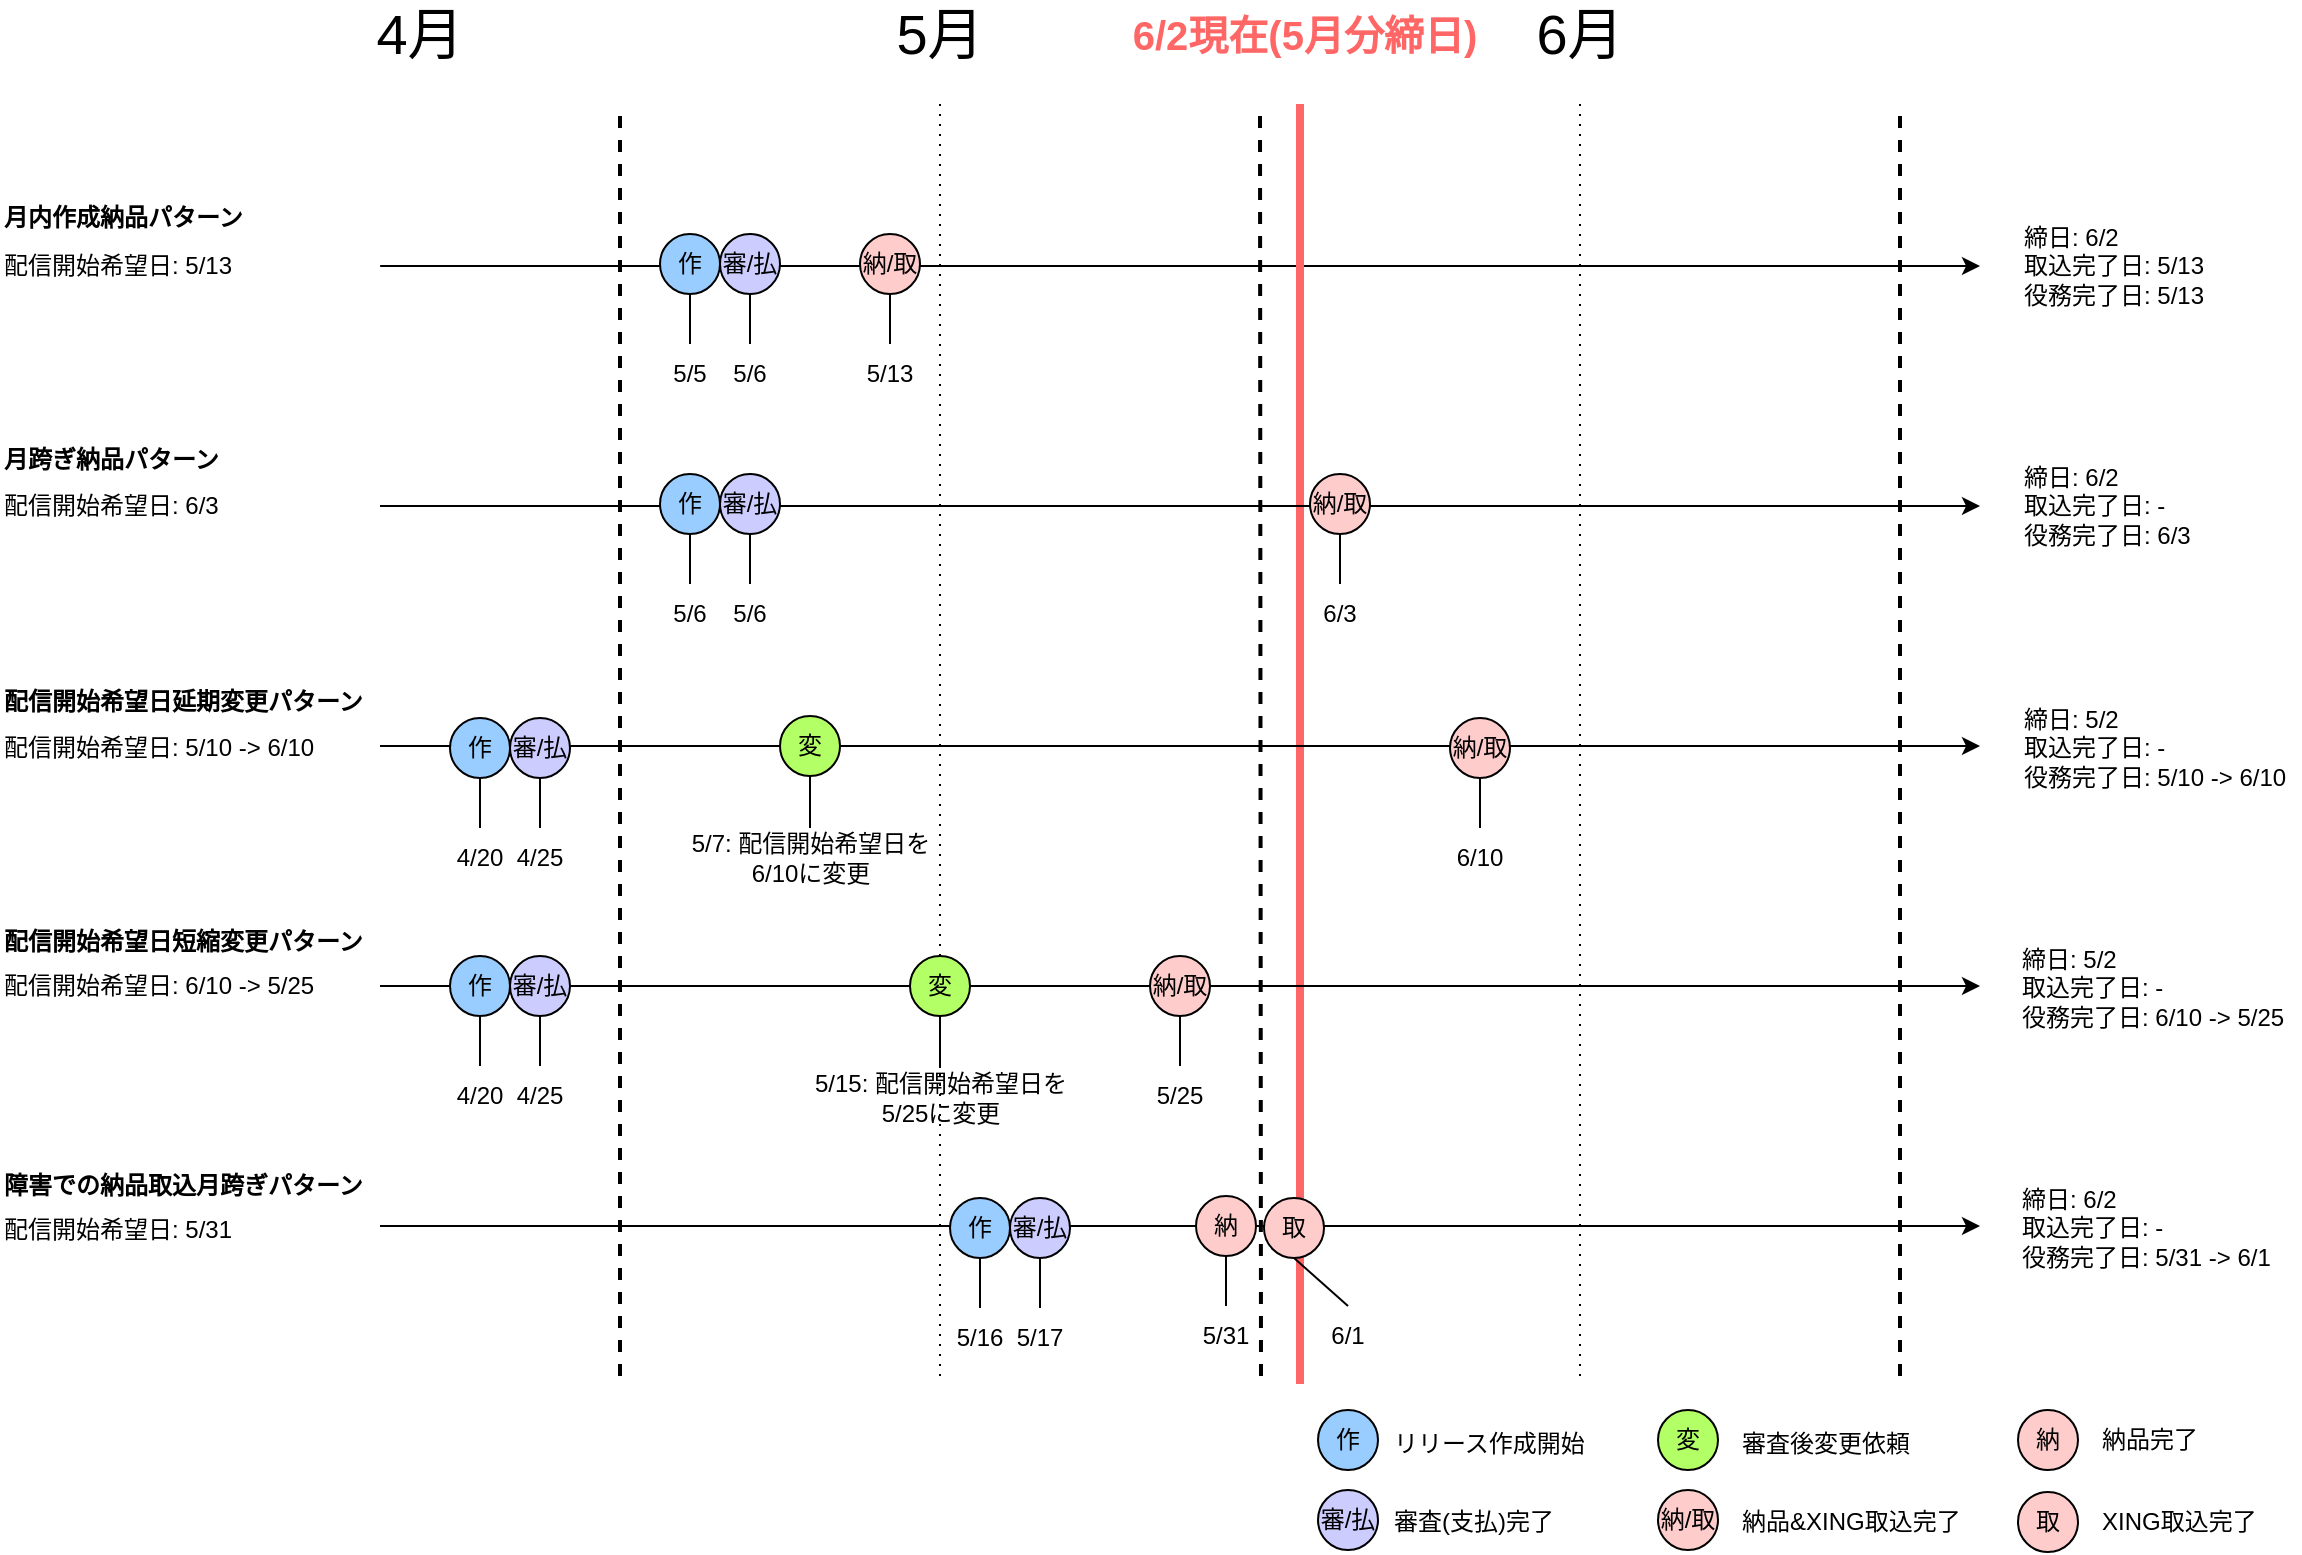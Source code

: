 <mxfile version="21.6.2" type="github">
  <diagram name="ページ1" id="-9W-lLPTgf51jU_gYQVh">
    <mxGraphModel dx="1609" dy="1104" grid="1" gridSize="10" guides="1" tooltips="1" connect="1" arrows="1" fold="1" page="1" pageScale="1" pageWidth="1169" pageHeight="827" math="0" shadow="0">
      <root>
        <mxCell id="0" />
        <mxCell id="1" parent="0" />
        <mxCell id="tAXmL_eugqcr0fN1NyeZ-1" value="" style="endArrow=classic;html=1;rounded=0;exitX=0.864;exitY=0.5;exitDx=0;exitDy=0;exitPerimeter=0;" edge="1" parent="1" source="tAXmL_eugqcr0fN1NyeZ-15">
          <mxGeometry width="50" height="50" relative="1" as="geometry">
            <mxPoint x="140" y="167" as="sourcePoint" />
            <mxPoint x="1000" y="167" as="targetPoint" />
          </mxGeometry>
        </mxCell>
        <mxCell id="tAXmL_eugqcr0fN1NyeZ-3" value="" style="endArrow=none;dashed=1;html=1;rounded=0;strokeWidth=2;" edge="1" parent="1">
          <mxGeometry width="50" height="50" relative="1" as="geometry">
            <mxPoint x="320" y="722" as="sourcePoint" />
            <mxPoint x="320" y="86" as="targetPoint" />
          </mxGeometry>
        </mxCell>
        <mxCell id="tAXmL_eugqcr0fN1NyeZ-4" value="" style="endArrow=none;dashed=1;html=1;rounded=0;strokeWidth=2;" edge="1" parent="1">
          <mxGeometry width="50" height="50" relative="1" as="geometry">
            <mxPoint x="640.5" y="722" as="sourcePoint" />
            <mxPoint x="640" y="86" as="targetPoint" />
          </mxGeometry>
        </mxCell>
        <mxCell id="tAXmL_eugqcr0fN1NyeZ-5" value="" style="endArrow=none;dashed=1;html=1;rounded=0;dashPattern=1 4;" edge="1" parent="1">
          <mxGeometry width="50" height="50" relative="1" as="geometry">
            <mxPoint x="480" y="722" as="sourcePoint" />
            <mxPoint x="480" y="86" as="targetPoint" />
          </mxGeometry>
        </mxCell>
        <mxCell id="tAXmL_eugqcr0fN1NyeZ-6" value="" style="endArrow=none;dashed=1;html=1;rounded=0;dashPattern=1 4;" edge="1" parent="1">
          <mxGeometry width="50" height="50" relative="1" as="geometry">
            <mxPoint x="800" y="722" as="sourcePoint" />
            <mxPoint x="800" y="86" as="targetPoint" />
          </mxGeometry>
        </mxCell>
        <mxCell id="tAXmL_eugqcr0fN1NyeZ-7" value="" style="endArrow=none;dashed=1;html=1;rounded=0;strokeWidth=2;" edge="1" parent="1">
          <mxGeometry width="50" height="50" relative="1" as="geometry">
            <mxPoint x="960" y="722" as="sourcePoint" />
            <mxPoint x="960" y="86" as="targetPoint" />
          </mxGeometry>
        </mxCell>
        <mxCell id="tAXmL_eugqcr0fN1NyeZ-11" value="&lt;font style=&quot;font-size: 28px;&quot;&gt;5月&lt;/font&gt;" style="text;html=1;strokeColor=none;fillColor=none;align=center;verticalAlign=middle;whiteSpace=wrap;rounded=0;" vertex="1" parent="1">
          <mxGeometry x="450" y="36" width="60" height="30" as="geometry" />
        </mxCell>
        <mxCell id="tAXmL_eugqcr0fN1NyeZ-12" value="&lt;font style=&quot;font-size: 28px;&quot;&gt;6月&lt;/font&gt;" style="text;html=1;strokeColor=none;fillColor=none;align=center;verticalAlign=middle;whiteSpace=wrap;rounded=0;" vertex="1" parent="1">
          <mxGeometry x="770" y="36" width="60" height="30" as="geometry" />
        </mxCell>
        <mxCell id="tAXmL_eugqcr0fN1NyeZ-15" value="配信開始希望日: 5/13" style="text;html=1;strokeColor=none;fillColor=none;align=left;verticalAlign=middle;whiteSpace=wrap;rounded=0;" vertex="1" parent="1">
          <mxGeometry x="10" y="152" width="220" height="30" as="geometry" />
        </mxCell>
        <mxCell id="tAXmL_eugqcr0fN1NyeZ-16" value="" style="endArrow=none;html=1;rounded=0;endFill=0;strokeColor=#FF6666;strokeWidth=4;" edge="1" parent="1">
          <mxGeometry x="-0.031" y="140" width="50" height="50" relative="1" as="geometry">
            <mxPoint x="660" y="726" as="sourcePoint" />
            <mxPoint x="660" y="86" as="targetPoint" />
            <mxPoint as="offset" />
          </mxGeometry>
        </mxCell>
        <mxCell id="tAXmL_eugqcr0fN1NyeZ-18" value="&lt;font style=&quot;font-size: 20px;&quot;&gt;&lt;b&gt;6/2現在(5月分締日)&lt;/b&gt;&lt;/font&gt;" style="text;html=1;strokeColor=none;fillColor=none;align=center;verticalAlign=middle;whiteSpace=wrap;rounded=0;fontColor=#FF6666;fontSize=21;" vertex="1" parent="1">
          <mxGeometry x="540" y="36" width="245" height="30" as="geometry" />
        </mxCell>
        <mxCell id="tAXmL_eugqcr0fN1NyeZ-22" value="作" style="ellipse;whiteSpace=wrap;html=1;fillColor=#99CCFF;" vertex="1" parent="1">
          <mxGeometry x="340" y="151" width="30" height="30" as="geometry" />
        </mxCell>
        <mxCell id="tAXmL_eugqcr0fN1NyeZ-23" value="" style="endArrow=none;html=1;rounded=0;exitX=0.5;exitY=1;exitDx=0;exitDy=0;" edge="1" parent="1" source="tAXmL_eugqcr0fN1NyeZ-22">
          <mxGeometry width="50" height="50" relative="1" as="geometry">
            <mxPoint x="510" y="466" as="sourcePoint" />
            <mxPoint x="355" y="206" as="targetPoint" />
          </mxGeometry>
        </mxCell>
        <mxCell id="tAXmL_eugqcr0fN1NyeZ-24" value="5/5" style="text;html=1;strokeColor=none;fillColor=none;align=center;verticalAlign=middle;whiteSpace=wrap;rounded=0;" vertex="1" parent="1">
          <mxGeometry x="325" y="206" width="60" height="30" as="geometry" />
        </mxCell>
        <mxCell id="tAXmL_eugqcr0fN1NyeZ-26" value="審/払" style="ellipse;whiteSpace=wrap;html=1;fillColor=#CCCCFF;" vertex="1" parent="1">
          <mxGeometry x="370" y="151" width="30" height="30" as="geometry" />
        </mxCell>
        <mxCell id="tAXmL_eugqcr0fN1NyeZ-28" value="" style="endArrow=none;html=1;rounded=0;entryX=0.5;entryY=1;entryDx=0;entryDy=0;exitX=1;exitY=0;exitDx=0;exitDy=0;" edge="1" parent="1" source="tAXmL_eugqcr0fN1NyeZ-24" target="tAXmL_eugqcr0fN1NyeZ-26">
          <mxGeometry width="50" height="50" relative="1" as="geometry">
            <mxPoint x="510" y="196" as="sourcePoint" />
            <mxPoint x="560" y="146" as="targetPoint" />
          </mxGeometry>
        </mxCell>
        <mxCell id="tAXmL_eugqcr0fN1NyeZ-29" value="5/6" style="text;html=1;strokeColor=none;fillColor=none;align=center;verticalAlign=middle;whiteSpace=wrap;rounded=0;" vertex="1" parent="1">
          <mxGeometry x="355" y="206" width="60" height="30" as="geometry" />
        </mxCell>
        <mxCell id="tAXmL_eugqcr0fN1NyeZ-30" value="納/取" style="ellipse;whiteSpace=wrap;html=1;fillColor=#FFCCCC;" vertex="1" parent="1">
          <mxGeometry x="440" y="151" width="30" height="30" as="geometry" />
        </mxCell>
        <mxCell id="tAXmL_eugqcr0fN1NyeZ-33" value="" style="endArrow=none;html=1;rounded=0;entryX=0.5;entryY=1;entryDx=0;entryDy=0;" edge="1" parent="1" target="tAXmL_eugqcr0fN1NyeZ-30">
          <mxGeometry width="50" height="50" relative="1" as="geometry">
            <mxPoint x="455" y="206" as="sourcePoint" />
            <mxPoint x="395" y="191" as="targetPoint" />
          </mxGeometry>
        </mxCell>
        <mxCell id="tAXmL_eugqcr0fN1NyeZ-34" value="5/13" style="text;html=1;strokeColor=none;fillColor=none;align=center;verticalAlign=middle;whiteSpace=wrap;rounded=0;" vertex="1" parent="1">
          <mxGeometry x="425" y="206" width="60" height="30" as="geometry" />
        </mxCell>
        <mxCell id="tAXmL_eugqcr0fN1NyeZ-35" value="締日: 6/2&lt;br&gt;取込完了日: 5/13&lt;br&gt;役務完了日: 5/13" style="text;html=1;strokeColor=none;fillColor=none;align=left;verticalAlign=middle;whiteSpace=wrap;rounded=0;" vertex="1" parent="1">
          <mxGeometry x="1020" y="152" width="120" height="30" as="geometry" />
        </mxCell>
        <mxCell id="tAXmL_eugqcr0fN1NyeZ-36" value="" style="endArrow=classic;html=1;rounded=0;exitX=0.864;exitY=0.5;exitDx=0;exitDy=0;exitPerimeter=0;" edge="1" parent="1">
          <mxGeometry width="50" height="50" relative="1" as="geometry">
            <mxPoint x="200" y="287" as="sourcePoint" />
            <mxPoint x="1000" y="287" as="targetPoint" />
          </mxGeometry>
        </mxCell>
        <mxCell id="tAXmL_eugqcr0fN1NyeZ-37" value="配信開始希望日: 6/3" style="text;html=1;strokeColor=none;fillColor=none;align=left;verticalAlign=middle;whiteSpace=wrap;rounded=0;" vertex="1" parent="1">
          <mxGeometry x="10" y="272" width="220" height="30" as="geometry" />
        </mxCell>
        <mxCell id="tAXmL_eugqcr0fN1NyeZ-38" value="作" style="ellipse;whiteSpace=wrap;html=1;fillColor=#99CCFF;" vertex="1" parent="1">
          <mxGeometry x="340" y="271" width="30" height="30" as="geometry" />
        </mxCell>
        <mxCell id="tAXmL_eugqcr0fN1NyeZ-39" value="" style="endArrow=none;html=1;rounded=0;exitX=0.5;exitY=1;exitDx=0;exitDy=0;" edge="1" parent="1" source="tAXmL_eugqcr0fN1NyeZ-38">
          <mxGeometry width="50" height="50" relative="1" as="geometry">
            <mxPoint x="510" y="586" as="sourcePoint" />
            <mxPoint x="355" y="326" as="targetPoint" />
          </mxGeometry>
        </mxCell>
        <mxCell id="tAXmL_eugqcr0fN1NyeZ-40" value="審/払" style="ellipse;whiteSpace=wrap;html=1;fillColor=#CCCCFF;" vertex="1" parent="1">
          <mxGeometry x="370" y="271" width="30" height="30" as="geometry" />
        </mxCell>
        <mxCell id="tAXmL_eugqcr0fN1NyeZ-41" value="" style="endArrow=none;html=1;rounded=0;entryX=0.5;entryY=1;entryDx=0;entryDy=0;exitX=1;exitY=0;exitDx=0;exitDy=0;" edge="1" parent="1" target="tAXmL_eugqcr0fN1NyeZ-40">
          <mxGeometry width="50" height="50" relative="1" as="geometry">
            <mxPoint x="385" y="326" as="sourcePoint" />
            <mxPoint x="560" y="266" as="targetPoint" />
          </mxGeometry>
        </mxCell>
        <mxCell id="tAXmL_eugqcr0fN1NyeZ-42" value="5/6" style="text;html=1;strokeColor=none;fillColor=none;align=center;verticalAlign=middle;whiteSpace=wrap;rounded=0;" vertex="1" parent="1">
          <mxGeometry x="355" y="326" width="60" height="30" as="geometry" />
        </mxCell>
        <mxCell id="tAXmL_eugqcr0fN1NyeZ-43" value="納/取" style="ellipse;whiteSpace=wrap;html=1;fillColor=#FFCCCC;" vertex="1" parent="1">
          <mxGeometry x="665" y="271" width="30" height="30" as="geometry" />
        </mxCell>
        <mxCell id="tAXmL_eugqcr0fN1NyeZ-44" value="" style="endArrow=none;html=1;rounded=0;entryX=0.5;entryY=1;entryDx=0;entryDy=0;exitX=0.5;exitY=0;exitDx=0;exitDy=0;" edge="1" parent="1" target="tAXmL_eugqcr0fN1NyeZ-43" source="tAXmL_eugqcr0fN1NyeZ-46">
          <mxGeometry width="50" height="50" relative="1" as="geometry">
            <mxPoint x="620" y="316" as="sourcePoint" />
            <mxPoint x="580" y="311" as="targetPoint" />
          </mxGeometry>
        </mxCell>
        <mxCell id="tAXmL_eugqcr0fN1NyeZ-45" value="5/6" style="text;html=1;strokeColor=none;fillColor=none;align=center;verticalAlign=middle;whiteSpace=wrap;rounded=0;" vertex="1" parent="1">
          <mxGeometry x="325" y="326" width="60" height="30" as="geometry" />
        </mxCell>
        <mxCell id="tAXmL_eugqcr0fN1NyeZ-46" value="6/3" style="text;html=1;strokeColor=none;fillColor=none;align=center;verticalAlign=middle;whiteSpace=wrap;rounded=0;" vertex="1" parent="1">
          <mxGeometry x="650" y="326" width="60" height="30" as="geometry" />
        </mxCell>
        <mxCell id="tAXmL_eugqcr0fN1NyeZ-47" value="締日: 6/2&lt;br&gt;取込完了日: -&lt;br&gt;役務完了日: 6/3" style="text;html=1;strokeColor=none;fillColor=none;align=left;verticalAlign=middle;whiteSpace=wrap;rounded=0;" vertex="1" parent="1">
          <mxGeometry x="1020" y="272" width="120" height="30" as="geometry" />
        </mxCell>
        <mxCell id="tAXmL_eugqcr0fN1NyeZ-48" value="&lt;font style=&quot;font-size: 28px;&quot;&gt;4月&lt;/font&gt;" style="text;html=1;strokeColor=none;fillColor=none;align=center;verticalAlign=middle;whiteSpace=wrap;rounded=0;" vertex="1" parent="1">
          <mxGeometry x="190" y="36" width="60" height="30" as="geometry" />
        </mxCell>
        <mxCell id="tAXmL_eugqcr0fN1NyeZ-49" value="配信開始希望日: 5/10 -&amp;gt; 6/10" style="text;html=1;strokeColor=none;fillColor=none;align=left;verticalAlign=middle;whiteSpace=wrap;rounded=0;" vertex="1" parent="1">
          <mxGeometry x="10" y="393" width="220" height="30" as="geometry" />
        </mxCell>
        <mxCell id="tAXmL_eugqcr0fN1NyeZ-51" value="" style="endArrow=classic;html=1;rounded=0;exitX=0.864;exitY=0.5;exitDx=0;exitDy=0;exitPerimeter=0;" edge="1" parent="1">
          <mxGeometry width="50" height="50" relative="1" as="geometry">
            <mxPoint x="200" y="407" as="sourcePoint" />
            <mxPoint x="1000" y="407" as="targetPoint" />
          </mxGeometry>
        </mxCell>
        <mxCell id="tAXmL_eugqcr0fN1NyeZ-57" value="作" style="ellipse;whiteSpace=wrap;html=1;fillColor=#99CCFF;" vertex="1" parent="1">
          <mxGeometry x="235" y="393" width="30" height="30" as="geometry" />
        </mxCell>
        <mxCell id="tAXmL_eugqcr0fN1NyeZ-58" value="" style="endArrow=none;html=1;rounded=0;exitX=0.5;exitY=1;exitDx=0;exitDy=0;" edge="1" parent="1" source="tAXmL_eugqcr0fN1NyeZ-57">
          <mxGeometry width="50" height="50" relative="1" as="geometry">
            <mxPoint x="405" y="708" as="sourcePoint" />
            <mxPoint x="250" y="448" as="targetPoint" />
          </mxGeometry>
        </mxCell>
        <mxCell id="tAXmL_eugqcr0fN1NyeZ-59" value="審/払" style="ellipse;whiteSpace=wrap;html=1;fillColor=#CCCCFF;" vertex="1" parent="1">
          <mxGeometry x="265" y="393" width="30" height="30" as="geometry" />
        </mxCell>
        <mxCell id="tAXmL_eugqcr0fN1NyeZ-60" value="" style="endArrow=none;html=1;rounded=0;entryX=0.5;entryY=1;entryDx=0;entryDy=0;exitX=1;exitY=0;exitDx=0;exitDy=0;" edge="1" parent="1" target="tAXmL_eugqcr0fN1NyeZ-59">
          <mxGeometry width="50" height="50" relative="1" as="geometry">
            <mxPoint x="280" y="448" as="sourcePoint" />
            <mxPoint x="455" y="388" as="targetPoint" />
          </mxGeometry>
        </mxCell>
        <mxCell id="tAXmL_eugqcr0fN1NyeZ-69" value="" style="edgeStyle=orthogonalEdgeStyle;rounded=0;orthogonalLoop=1;jettySize=auto;html=1;endArrow=none;endFill=0;" edge="1" parent="1" source="tAXmL_eugqcr0fN1NyeZ-61" target="tAXmL_eugqcr0fN1NyeZ-59">
          <mxGeometry relative="1" as="geometry">
            <Array as="points">
              <mxPoint x="280" y="437" />
              <mxPoint x="280" y="437" />
            </Array>
          </mxGeometry>
        </mxCell>
        <mxCell id="tAXmL_eugqcr0fN1NyeZ-61" value="4/25" style="text;html=1;strokeColor=none;fillColor=none;align=center;verticalAlign=middle;whiteSpace=wrap;rounded=0;" vertex="1" parent="1">
          <mxGeometry x="250" y="448" width="60" height="30" as="geometry" />
        </mxCell>
        <mxCell id="tAXmL_eugqcr0fN1NyeZ-62" value="4/20" style="text;html=1;strokeColor=none;fillColor=none;align=center;verticalAlign=middle;whiteSpace=wrap;rounded=0;" vertex="1" parent="1">
          <mxGeometry x="220" y="448" width="60" height="30" as="geometry" />
        </mxCell>
        <mxCell id="tAXmL_eugqcr0fN1NyeZ-63" value="納/取" style="ellipse;whiteSpace=wrap;html=1;fillColor=#FFCCCC;" vertex="1" parent="1">
          <mxGeometry x="735" y="393" width="30" height="30" as="geometry" />
        </mxCell>
        <mxCell id="tAXmL_eugqcr0fN1NyeZ-64" value="" style="endArrow=none;html=1;rounded=0;entryX=0.5;entryY=1;entryDx=0;entryDy=0;exitX=0.5;exitY=0;exitDx=0;exitDy=0;" edge="1" parent="1" source="tAXmL_eugqcr0fN1NyeZ-65" target="tAXmL_eugqcr0fN1NyeZ-63">
          <mxGeometry width="50" height="50" relative="1" as="geometry">
            <mxPoint x="690" y="438" as="sourcePoint" />
            <mxPoint x="650" y="433" as="targetPoint" />
          </mxGeometry>
        </mxCell>
        <mxCell id="tAXmL_eugqcr0fN1NyeZ-65" value="6/10" style="text;html=1;strokeColor=none;fillColor=none;align=center;verticalAlign=middle;whiteSpace=wrap;rounded=0;" vertex="1" parent="1">
          <mxGeometry x="720" y="448" width="60" height="30" as="geometry" />
        </mxCell>
        <mxCell id="tAXmL_eugqcr0fN1NyeZ-66" value="締日: 5/2&lt;br&gt;取込完了日: -&lt;br&gt;役務完了日: 5/10 -&amp;gt; 6/10" style="text;html=1;strokeColor=none;fillColor=none;align=left;verticalAlign=middle;whiteSpace=wrap;rounded=0;" vertex="1" parent="1">
          <mxGeometry x="1020" y="393" width="140" height="30" as="geometry" />
        </mxCell>
        <mxCell id="tAXmL_eugqcr0fN1NyeZ-67" value="変" style="ellipse;whiteSpace=wrap;html=1;fillColor=#B3FF66;" vertex="1" parent="1">
          <mxGeometry x="400" y="392" width="30" height="30" as="geometry" />
        </mxCell>
        <mxCell id="tAXmL_eugqcr0fN1NyeZ-70" value="" style="endArrow=none;html=1;rounded=0;entryX=0.5;entryY=1;entryDx=0;entryDy=0;exitX=0.5;exitY=0;exitDx=0;exitDy=0;" edge="1" parent="1" source="tAXmL_eugqcr0fN1NyeZ-71" target="tAXmL_eugqcr0fN1NyeZ-67">
          <mxGeometry width="50" height="50" relative="1" as="geometry">
            <mxPoint x="355" y="448" as="sourcePoint" />
            <mxPoint x="415" y="433" as="targetPoint" />
            <Array as="points" />
          </mxGeometry>
        </mxCell>
        <mxCell id="tAXmL_eugqcr0fN1NyeZ-71" value="5/7: 配信開始希望日を6/10に変更" style="text;html=1;strokeColor=none;fillColor=none;align=center;verticalAlign=middle;whiteSpace=wrap;rounded=0;" vertex="1" parent="1">
          <mxGeometry x="347.5" y="448" width="135" height="30" as="geometry" />
        </mxCell>
        <mxCell id="tAXmL_eugqcr0fN1NyeZ-73" value="" style="endArrow=classic;html=1;rounded=0;exitX=0.864;exitY=0.5;exitDx=0;exitDy=0;exitPerimeter=0;" edge="1" parent="1">
          <mxGeometry width="50" height="50" relative="1" as="geometry">
            <mxPoint x="200" y="527" as="sourcePoint" />
            <mxPoint x="1000" y="527" as="targetPoint" />
          </mxGeometry>
        </mxCell>
        <mxCell id="tAXmL_eugqcr0fN1NyeZ-74" value="作" style="ellipse;whiteSpace=wrap;html=1;fillColor=#99CCFF;" vertex="1" parent="1">
          <mxGeometry x="235" y="512" width="30" height="30" as="geometry" />
        </mxCell>
        <mxCell id="tAXmL_eugqcr0fN1NyeZ-75" value="" style="endArrow=none;html=1;rounded=0;exitX=0.5;exitY=1;exitDx=0;exitDy=0;" edge="1" parent="1" source="tAXmL_eugqcr0fN1NyeZ-74">
          <mxGeometry width="50" height="50" relative="1" as="geometry">
            <mxPoint x="405" y="827" as="sourcePoint" />
            <mxPoint x="250" y="567" as="targetPoint" />
          </mxGeometry>
        </mxCell>
        <mxCell id="tAXmL_eugqcr0fN1NyeZ-76" value="審/払" style="ellipse;whiteSpace=wrap;html=1;fillColor=#CCCCFF;" vertex="1" parent="1">
          <mxGeometry x="265" y="512" width="30" height="30" as="geometry" />
        </mxCell>
        <mxCell id="tAXmL_eugqcr0fN1NyeZ-77" value="" style="endArrow=none;html=1;rounded=0;entryX=0.5;entryY=1;entryDx=0;entryDy=0;exitX=1;exitY=0;exitDx=0;exitDy=0;" edge="1" parent="1" target="tAXmL_eugqcr0fN1NyeZ-76">
          <mxGeometry width="50" height="50" relative="1" as="geometry">
            <mxPoint x="280" y="567" as="sourcePoint" />
            <mxPoint x="455" y="507" as="targetPoint" />
          </mxGeometry>
        </mxCell>
        <mxCell id="tAXmL_eugqcr0fN1NyeZ-78" value="" style="edgeStyle=orthogonalEdgeStyle;rounded=0;orthogonalLoop=1;jettySize=auto;html=1;endArrow=none;endFill=0;" edge="1" parent="1" source="tAXmL_eugqcr0fN1NyeZ-79" target="tAXmL_eugqcr0fN1NyeZ-76">
          <mxGeometry relative="1" as="geometry">
            <Array as="points">
              <mxPoint x="280" y="556" />
              <mxPoint x="280" y="556" />
            </Array>
          </mxGeometry>
        </mxCell>
        <mxCell id="tAXmL_eugqcr0fN1NyeZ-79" value="4/25" style="text;html=1;strokeColor=none;fillColor=none;align=center;verticalAlign=middle;whiteSpace=wrap;rounded=0;" vertex="1" parent="1">
          <mxGeometry x="250" y="567" width="60" height="30" as="geometry" />
        </mxCell>
        <mxCell id="tAXmL_eugqcr0fN1NyeZ-80" value="4/20" style="text;html=1;strokeColor=none;fillColor=none;align=center;verticalAlign=middle;whiteSpace=wrap;rounded=0;" vertex="1" parent="1">
          <mxGeometry x="220" y="567" width="60" height="30" as="geometry" />
        </mxCell>
        <mxCell id="tAXmL_eugqcr0fN1NyeZ-81" value="配信開始希望日: 6/10 -&amp;gt; 5/25" style="text;html=1;strokeColor=none;fillColor=none;align=left;verticalAlign=middle;whiteSpace=wrap;rounded=0;" vertex="1" parent="1">
          <mxGeometry x="10" y="512" width="220" height="30" as="geometry" />
        </mxCell>
        <mxCell id="tAXmL_eugqcr0fN1NyeZ-82" value="変" style="ellipse;whiteSpace=wrap;html=1;fillColor=#B3FF66;" vertex="1" parent="1">
          <mxGeometry x="465" y="512" width="30" height="30" as="geometry" />
        </mxCell>
        <mxCell id="tAXmL_eugqcr0fN1NyeZ-83" value="" style="endArrow=none;html=1;rounded=0;entryX=0.5;entryY=1;entryDx=0;entryDy=0;exitX=0.5;exitY=0;exitDx=0;exitDy=0;" edge="1" parent="1" source="tAXmL_eugqcr0fN1NyeZ-84" target="tAXmL_eugqcr0fN1NyeZ-82">
          <mxGeometry width="50" height="50" relative="1" as="geometry">
            <mxPoint x="420" y="568" as="sourcePoint" />
            <mxPoint x="480" y="553" as="targetPoint" />
            <Array as="points" />
          </mxGeometry>
        </mxCell>
        <mxCell id="tAXmL_eugqcr0fN1NyeZ-84" value="5/15: 配信開始希望日を5/25に変更" style="text;html=1;strokeColor=none;fillColor=none;align=center;verticalAlign=middle;whiteSpace=wrap;rounded=0;" vertex="1" parent="1">
          <mxGeometry x="412.5" y="568" width="135" height="30" as="geometry" />
        </mxCell>
        <mxCell id="tAXmL_eugqcr0fN1NyeZ-85" value="納/取" style="ellipse;whiteSpace=wrap;html=1;fillColor=#FFCCCC;" vertex="1" parent="1">
          <mxGeometry x="585" y="512" width="30" height="30" as="geometry" />
        </mxCell>
        <mxCell id="tAXmL_eugqcr0fN1NyeZ-86" value="" style="endArrow=none;html=1;rounded=0;entryX=0.5;entryY=1;entryDx=0;entryDy=0;exitX=0.5;exitY=0;exitDx=0;exitDy=0;" edge="1" parent="1" source="tAXmL_eugqcr0fN1NyeZ-87" target="tAXmL_eugqcr0fN1NyeZ-85">
          <mxGeometry width="50" height="50" relative="1" as="geometry">
            <mxPoint x="540" y="557" as="sourcePoint" />
            <mxPoint x="500" y="552" as="targetPoint" />
          </mxGeometry>
        </mxCell>
        <mxCell id="tAXmL_eugqcr0fN1NyeZ-87" value="5/25" style="text;html=1;strokeColor=none;fillColor=none;align=center;verticalAlign=middle;whiteSpace=wrap;rounded=0;" vertex="1" parent="1">
          <mxGeometry x="570" y="567" width="60" height="30" as="geometry" />
        </mxCell>
        <mxCell id="tAXmL_eugqcr0fN1NyeZ-88" value="締日: 5/2&lt;br&gt;取込完了日: -&lt;br&gt;役務完了日: 6/10 -&amp;gt; 5/25" style="text;html=1;strokeColor=none;fillColor=none;align=left;verticalAlign=middle;whiteSpace=wrap;rounded=0;" vertex="1" parent="1">
          <mxGeometry x="1019" y="513" width="140" height="30" as="geometry" />
        </mxCell>
        <mxCell id="tAXmL_eugqcr0fN1NyeZ-89" value="" style="endArrow=classic;html=1;rounded=0;exitX=0.864;exitY=0.5;exitDx=0;exitDy=0;exitPerimeter=0;" edge="1" parent="1">
          <mxGeometry width="50" height="50" relative="1" as="geometry">
            <mxPoint x="200" y="647" as="sourcePoint" />
            <mxPoint x="1000" y="647" as="targetPoint" />
          </mxGeometry>
        </mxCell>
        <mxCell id="tAXmL_eugqcr0fN1NyeZ-90" value="配信開始希望日: 5/31" style="text;html=1;strokeColor=none;fillColor=none;align=left;verticalAlign=middle;whiteSpace=wrap;rounded=0;" vertex="1" parent="1">
          <mxGeometry x="10" y="634" width="220" height="30" as="geometry" />
        </mxCell>
        <mxCell id="tAXmL_eugqcr0fN1NyeZ-91" value="作" style="ellipse;whiteSpace=wrap;html=1;fillColor=#99CCFF;" vertex="1" parent="1">
          <mxGeometry x="485" y="633" width="30" height="30" as="geometry" />
        </mxCell>
        <mxCell id="tAXmL_eugqcr0fN1NyeZ-92" value="" style="endArrow=none;html=1;rounded=0;exitX=0.5;exitY=1;exitDx=0;exitDy=0;" edge="1" parent="1" source="tAXmL_eugqcr0fN1NyeZ-91">
          <mxGeometry width="50" height="50" relative="1" as="geometry">
            <mxPoint x="655" y="948" as="sourcePoint" />
            <mxPoint x="500" y="688" as="targetPoint" />
          </mxGeometry>
        </mxCell>
        <mxCell id="tAXmL_eugqcr0fN1NyeZ-93" value="審/払" style="ellipse;whiteSpace=wrap;html=1;fillColor=#CCCCFF;" vertex="1" parent="1">
          <mxGeometry x="515" y="633" width="30" height="30" as="geometry" />
        </mxCell>
        <mxCell id="tAXmL_eugqcr0fN1NyeZ-94" value="" style="endArrow=none;html=1;rounded=0;entryX=0.5;entryY=1;entryDx=0;entryDy=0;exitX=1;exitY=0;exitDx=0;exitDy=0;" edge="1" parent="1" target="tAXmL_eugqcr0fN1NyeZ-93">
          <mxGeometry width="50" height="50" relative="1" as="geometry">
            <mxPoint x="530" y="688" as="sourcePoint" />
            <mxPoint x="705" y="628" as="targetPoint" />
          </mxGeometry>
        </mxCell>
        <mxCell id="tAXmL_eugqcr0fN1NyeZ-95" value="" style="edgeStyle=orthogonalEdgeStyle;rounded=0;orthogonalLoop=1;jettySize=auto;html=1;endArrow=none;endFill=0;" edge="1" parent="1" source="tAXmL_eugqcr0fN1NyeZ-96" target="tAXmL_eugqcr0fN1NyeZ-93">
          <mxGeometry relative="1" as="geometry">
            <Array as="points">
              <mxPoint x="530" y="677" />
              <mxPoint x="530" y="677" />
            </Array>
          </mxGeometry>
        </mxCell>
        <mxCell id="tAXmL_eugqcr0fN1NyeZ-96" value="5/17" style="text;html=1;strokeColor=none;fillColor=none;align=center;verticalAlign=middle;whiteSpace=wrap;rounded=0;" vertex="1" parent="1">
          <mxGeometry x="500" y="688" width="60" height="30" as="geometry" />
        </mxCell>
        <mxCell id="tAXmL_eugqcr0fN1NyeZ-97" value="5/16" style="text;html=1;strokeColor=none;fillColor=none;align=center;verticalAlign=middle;whiteSpace=wrap;rounded=0;" vertex="1" parent="1">
          <mxGeometry x="470" y="688" width="60" height="30" as="geometry" />
        </mxCell>
        <mxCell id="tAXmL_eugqcr0fN1NyeZ-98" value="納" style="ellipse;whiteSpace=wrap;html=1;fillColor=#FFCCCC;" vertex="1" parent="1">
          <mxGeometry x="608" y="632" width="30" height="30" as="geometry" />
        </mxCell>
        <mxCell id="tAXmL_eugqcr0fN1NyeZ-99" value="" style="endArrow=none;html=1;rounded=0;entryX=0.5;entryY=1;entryDx=0;entryDy=0;exitX=0.5;exitY=0;exitDx=0;exitDy=0;" edge="1" parent="1" source="tAXmL_eugqcr0fN1NyeZ-100" target="tAXmL_eugqcr0fN1NyeZ-98">
          <mxGeometry width="50" height="50" relative="1" as="geometry">
            <mxPoint x="563" y="677" as="sourcePoint" />
            <mxPoint x="523" y="672" as="targetPoint" />
          </mxGeometry>
        </mxCell>
        <mxCell id="tAXmL_eugqcr0fN1NyeZ-100" value="5/31" style="text;html=1;strokeColor=none;fillColor=none;align=center;verticalAlign=middle;whiteSpace=wrap;rounded=0;" vertex="1" parent="1">
          <mxGeometry x="593" y="687" width="60" height="30" as="geometry" />
        </mxCell>
        <mxCell id="tAXmL_eugqcr0fN1NyeZ-101" value="取" style="ellipse;whiteSpace=wrap;html=1;fillColor=#FFCCCC;" vertex="1" parent="1">
          <mxGeometry x="642" y="633" width="30" height="30" as="geometry" />
        </mxCell>
        <mxCell id="tAXmL_eugqcr0fN1NyeZ-102" value="" style="endArrow=none;html=1;rounded=0;entryX=0.5;entryY=1;entryDx=0;entryDy=0;exitX=0.5;exitY=0;exitDx=0;exitDy=0;" edge="1" parent="1" source="tAXmL_eugqcr0fN1NyeZ-103" target="tAXmL_eugqcr0fN1NyeZ-101">
          <mxGeometry width="50" height="50" relative="1" as="geometry">
            <mxPoint x="597" y="678" as="sourcePoint" />
            <mxPoint x="557" y="673" as="targetPoint" />
          </mxGeometry>
        </mxCell>
        <mxCell id="tAXmL_eugqcr0fN1NyeZ-103" value="6/1" style="text;html=1;strokeColor=none;fillColor=none;align=center;verticalAlign=middle;whiteSpace=wrap;rounded=0;" vertex="1" parent="1">
          <mxGeometry x="654" y="687" width="60" height="30" as="geometry" />
        </mxCell>
        <mxCell id="tAXmL_eugqcr0fN1NyeZ-104" value="締日: 6/2&lt;br&gt;取込完了日: -&lt;br&gt;役務完了日: 5/31 -&amp;gt; 6/1" style="text;html=1;strokeColor=none;fillColor=none;align=left;verticalAlign=middle;whiteSpace=wrap;rounded=0;" vertex="1" parent="1">
          <mxGeometry x="1019" y="633" width="140" height="30" as="geometry" />
        </mxCell>
        <mxCell id="tAXmL_eugqcr0fN1NyeZ-105" value="&lt;b&gt;月内作成納品パターン&lt;/b&gt;" style="text;html=1;strokeColor=none;fillColor=none;align=left;verticalAlign=middle;whiteSpace=wrap;rounded=0;" vertex="1" parent="1">
          <mxGeometry x="10" y="128" width="220" height="30" as="geometry" />
        </mxCell>
        <mxCell id="tAXmL_eugqcr0fN1NyeZ-106" value="&lt;b&gt;月跨ぎ納品パターン&lt;/b&gt;" style="text;html=1;strokeColor=none;fillColor=none;align=left;verticalAlign=middle;whiteSpace=wrap;rounded=0;" vertex="1" parent="1">
          <mxGeometry x="10" y="249" width="220" height="30" as="geometry" />
        </mxCell>
        <mxCell id="tAXmL_eugqcr0fN1NyeZ-107" value="&lt;b&gt;配信開始希望日延期変更パターン&lt;/b&gt;" style="text;html=1;strokeColor=none;fillColor=none;align=left;verticalAlign=middle;whiteSpace=wrap;rounded=0;" vertex="1" parent="1">
          <mxGeometry x="10" y="370" width="220" height="30" as="geometry" />
        </mxCell>
        <mxCell id="tAXmL_eugqcr0fN1NyeZ-108" value="&lt;b&gt;配信開始希望日短縮変更パターン&lt;/b&gt;" style="text;html=1;strokeColor=none;fillColor=none;align=left;verticalAlign=middle;whiteSpace=wrap;rounded=0;" vertex="1" parent="1">
          <mxGeometry x="10" y="490" width="220" height="30" as="geometry" />
        </mxCell>
        <mxCell id="tAXmL_eugqcr0fN1NyeZ-109" value="&lt;b&gt;障害での納品取込月跨ぎパターン&lt;/b&gt;" style="text;html=1;strokeColor=none;fillColor=none;align=left;verticalAlign=middle;whiteSpace=wrap;rounded=0;" vertex="1" parent="1">
          <mxGeometry x="10" y="612" width="220" height="30" as="geometry" />
        </mxCell>
        <mxCell id="tAXmL_eugqcr0fN1NyeZ-110" value="作" style="ellipse;whiteSpace=wrap;html=1;fillColor=#99CCFF;" vertex="1" parent="1">
          <mxGeometry x="669" y="739" width="30" height="30" as="geometry" />
        </mxCell>
        <mxCell id="tAXmL_eugqcr0fN1NyeZ-111" value="審/払" style="ellipse;whiteSpace=wrap;html=1;fillColor=#CCCCFF;" vertex="1" parent="1">
          <mxGeometry x="669" y="779" width="30" height="30" as="geometry" />
        </mxCell>
        <mxCell id="tAXmL_eugqcr0fN1NyeZ-112" value="変" style="ellipse;whiteSpace=wrap;html=1;fillColor=#B3FF66;" vertex="1" parent="1">
          <mxGeometry x="839" y="739" width="30" height="30" as="geometry" />
        </mxCell>
        <mxCell id="tAXmL_eugqcr0fN1NyeZ-113" value="納/取" style="ellipse;whiteSpace=wrap;html=1;fillColor=#FFCCCC;" vertex="1" parent="1">
          <mxGeometry x="839" y="779" width="30" height="30" as="geometry" />
        </mxCell>
        <mxCell id="tAXmL_eugqcr0fN1NyeZ-114" value="納" style="ellipse;whiteSpace=wrap;html=1;fillColor=#FFCCCC;" vertex="1" parent="1">
          <mxGeometry x="1019" y="739" width="30" height="30" as="geometry" />
        </mxCell>
        <mxCell id="tAXmL_eugqcr0fN1NyeZ-115" value="取" style="ellipse;whiteSpace=wrap;html=1;fillColor=#FFCCCC;" vertex="1" parent="1">
          <mxGeometry x="1019" y="780" width="30" height="30" as="geometry" />
        </mxCell>
        <mxCell id="tAXmL_eugqcr0fN1NyeZ-119" value="リリース作成開始" style="text;html=1;strokeColor=none;fillColor=none;align=left;verticalAlign=middle;whiteSpace=wrap;rounded=0;" vertex="1" parent="1">
          <mxGeometry x="705" y="741" width="100" height="30" as="geometry" />
        </mxCell>
        <mxCell id="tAXmL_eugqcr0fN1NyeZ-120" value="審査(支払)完了" style="text;html=1;strokeColor=none;fillColor=none;align=left;verticalAlign=middle;whiteSpace=wrap;rounded=0;" vertex="1" parent="1">
          <mxGeometry x="705" y="780" width="100" height="30" as="geometry" />
        </mxCell>
        <mxCell id="tAXmL_eugqcr0fN1NyeZ-121" value="審査後変更依頼" style="text;html=1;strokeColor=none;fillColor=none;align=left;verticalAlign=middle;whiteSpace=wrap;rounded=0;" vertex="1" parent="1">
          <mxGeometry x="879" y="741" width="100" height="30" as="geometry" />
        </mxCell>
        <mxCell id="tAXmL_eugqcr0fN1NyeZ-122" value="納品&amp;amp;XING取込完了" style="text;html=1;strokeColor=none;fillColor=none;align=left;verticalAlign=middle;whiteSpace=wrap;rounded=0;" vertex="1" parent="1">
          <mxGeometry x="879" y="780" width="120" height="30" as="geometry" />
        </mxCell>
        <mxCell id="tAXmL_eugqcr0fN1NyeZ-123" value="納品完了" style="text;html=1;strokeColor=none;fillColor=none;align=left;verticalAlign=middle;whiteSpace=wrap;rounded=0;" vertex="1" parent="1">
          <mxGeometry x="1059" y="739" width="100" height="30" as="geometry" />
        </mxCell>
        <mxCell id="tAXmL_eugqcr0fN1NyeZ-124" value="XING取込完了" style="text;html=1;strokeColor=none;fillColor=none;align=left;verticalAlign=middle;whiteSpace=wrap;rounded=0;" vertex="1" parent="1">
          <mxGeometry x="1059" y="780" width="80" height="30" as="geometry" />
        </mxCell>
      </root>
    </mxGraphModel>
  </diagram>
</mxfile>
